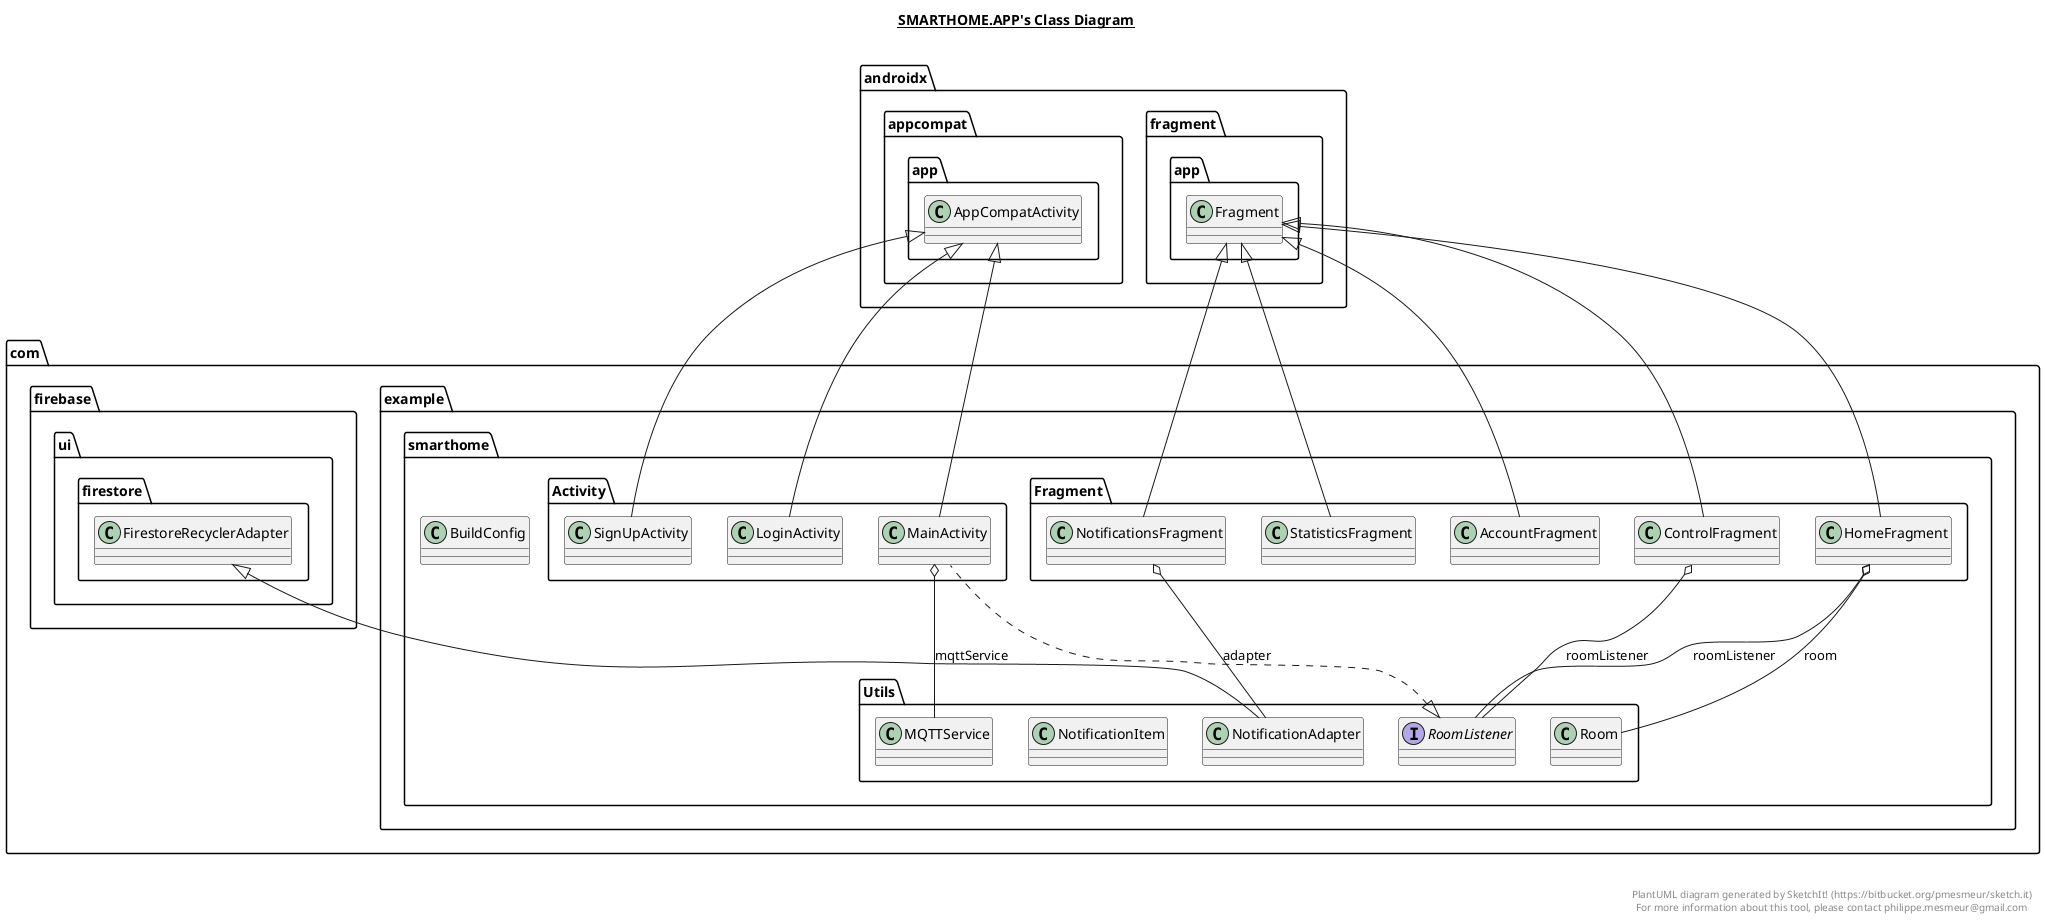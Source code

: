 @startuml

title __SMARTHOME.APP's Class Diagram__\n

  namespace com.example.smarthome {
    namespace Activity {
      class com.example.smarthome.Activity.LoginActivity {
      }
    }
  }
  

  namespace com.example.smarthome {
    namespace Activity {
      class com.example.smarthome.Activity.MainActivity {
      }
    }
  }
  

  namespace com.example.smarthome {
    namespace Activity {
      class com.example.smarthome.Activity.SignUpActivity {
      }
    }
  }
  

  namespace com.example.smarthome {
    class com.example.smarthome.BuildConfig {
    }
  }
  

  namespace com.example.smarthome {
    namespace Fragment {
      class com.example.smarthome.Fragment.AccountFragment {
      }
    }
  }
  

  namespace com.example.smarthome {
    namespace Fragment {
      class com.example.smarthome.Fragment.ControlFragment {
      }
    }
  }
  

  namespace com.example.smarthome {
    namespace Fragment {
      class com.example.smarthome.Fragment.HomeFragment {
      }
    }
  }
  

  namespace com.example.smarthome {
    namespace Fragment {
      class com.example.smarthome.Fragment.NotificationsFragment {
      }
    }
  }
  

  namespace com.example.smarthome {
    namespace Fragment {
      class com.example.smarthome.Fragment.StatisticsFragment {
      }
    }
  }
  

  namespace com.example.smarthome {
    namespace Utils {
      class com.example.smarthome.Utils.MQTTService {
      }
    }
  }
  

  namespace com.example.smarthome {
    namespace Utils {
      class com.example.smarthome.Utils.NotificationAdapter {
      }
    }
  }
  

  namespace com.example.smarthome {
    namespace Utils {
      class com.example.smarthome.Utils.NotificationItem {
      }
    }
  }
  

  namespace com.example.smarthome {
    namespace Utils {
      class com.example.smarthome.Utils.Room {
      }
    }
  }
  

  namespace com.example.smarthome {
    namespace Utils {
      interface com.example.smarthome.Utils.RoomListener {
      }
    }
  }
  

  com.example.smarthome.Activity.LoginActivity -up-|> androidx.appcompat.app.AppCompatActivity
  com.example.smarthome.Activity.MainActivity .up.|> com.example.smarthome.Utils.RoomListener
  com.example.smarthome.Activity.MainActivity -up-|> androidx.appcompat.app.AppCompatActivity
  com.example.smarthome.Activity.MainActivity o-- com.example.smarthome.Utils.MQTTService : mqttService
  com.example.smarthome.Activity.SignUpActivity -up-|> androidx.appcompat.app.AppCompatActivity
  com.example.smarthome.Fragment.AccountFragment -up-|> androidx.fragment.app.Fragment
  com.example.smarthome.Fragment.ControlFragment -up-|> androidx.fragment.app.Fragment
  com.example.smarthome.Fragment.ControlFragment o-- com.example.smarthome.Utils.RoomListener : roomListener
  com.example.smarthome.Fragment.HomeFragment -up-|> androidx.fragment.app.Fragment
  com.example.smarthome.Fragment.HomeFragment o-- com.example.smarthome.Utils.Room : room
  com.example.smarthome.Fragment.HomeFragment o-- com.example.smarthome.Utils.RoomListener : roomListener
  com.example.smarthome.Fragment.NotificationsFragment -up-|> androidx.fragment.app.Fragment
  com.example.smarthome.Fragment.NotificationsFragment o-- com.example.smarthome.Utils.NotificationAdapter : adapter
  com.example.smarthome.Fragment.StatisticsFragment -up-|> androidx.fragment.app.Fragment
  com.example.smarthome.Utils.NotificationAdapter -up-|> com.firebase.ui.firestore.FirestoreRecyclerAdapter
  com.example.smarthome.Utils.Room o-- com.example.smarthome.Utils.Room.RoomType : type


right footer


PlantUML diagram generated by SketchIt! (https://bitbucket.org/pmesmeur/sketch.it)
For more information about this tool, please contact philippe.mesmeur@gmail.com
endfooter

@enduml
